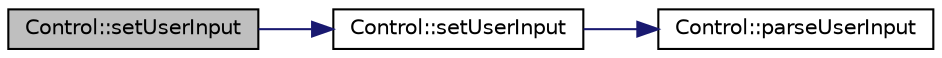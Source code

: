 digraph "Control::setUserInput"
{
  edge [fontname="Helvetica",fontsize="10",labelfontname="Helvetica",labelfontsize="10"];
  node [fontname="Helvetica",fontsize="10",shape=record];
  rankdir="LR";
  Node1 [label="Control::setUserInput",height=0.2,width=0.4,color="black", fillcolor="grey75", style="filled", fontcolor="black"];
  Node1 -> Node2 [color="midnightblue",fontsize="10",style="solid",fontname="Helvetica"];
  Node2 [label="Control::setUserInput",height=0.2,width=0.4,color="black", fillcolor="white", style="filled",URL="$class_control.html#aa261d9a11e717cbcbab2d532ae35da3a"];
  Node2 -> Node3 [color="midnightblue",fontsize="10",style="solid",fontname="Helvetica"];
  Node3 [label="Control::parseUserInput",height=0.2,width=0.4,color="black", fillcolor="white", style="filled",URL="$class_control.html#a84a631989b53eea689f80fb9bddeff27"];
}
